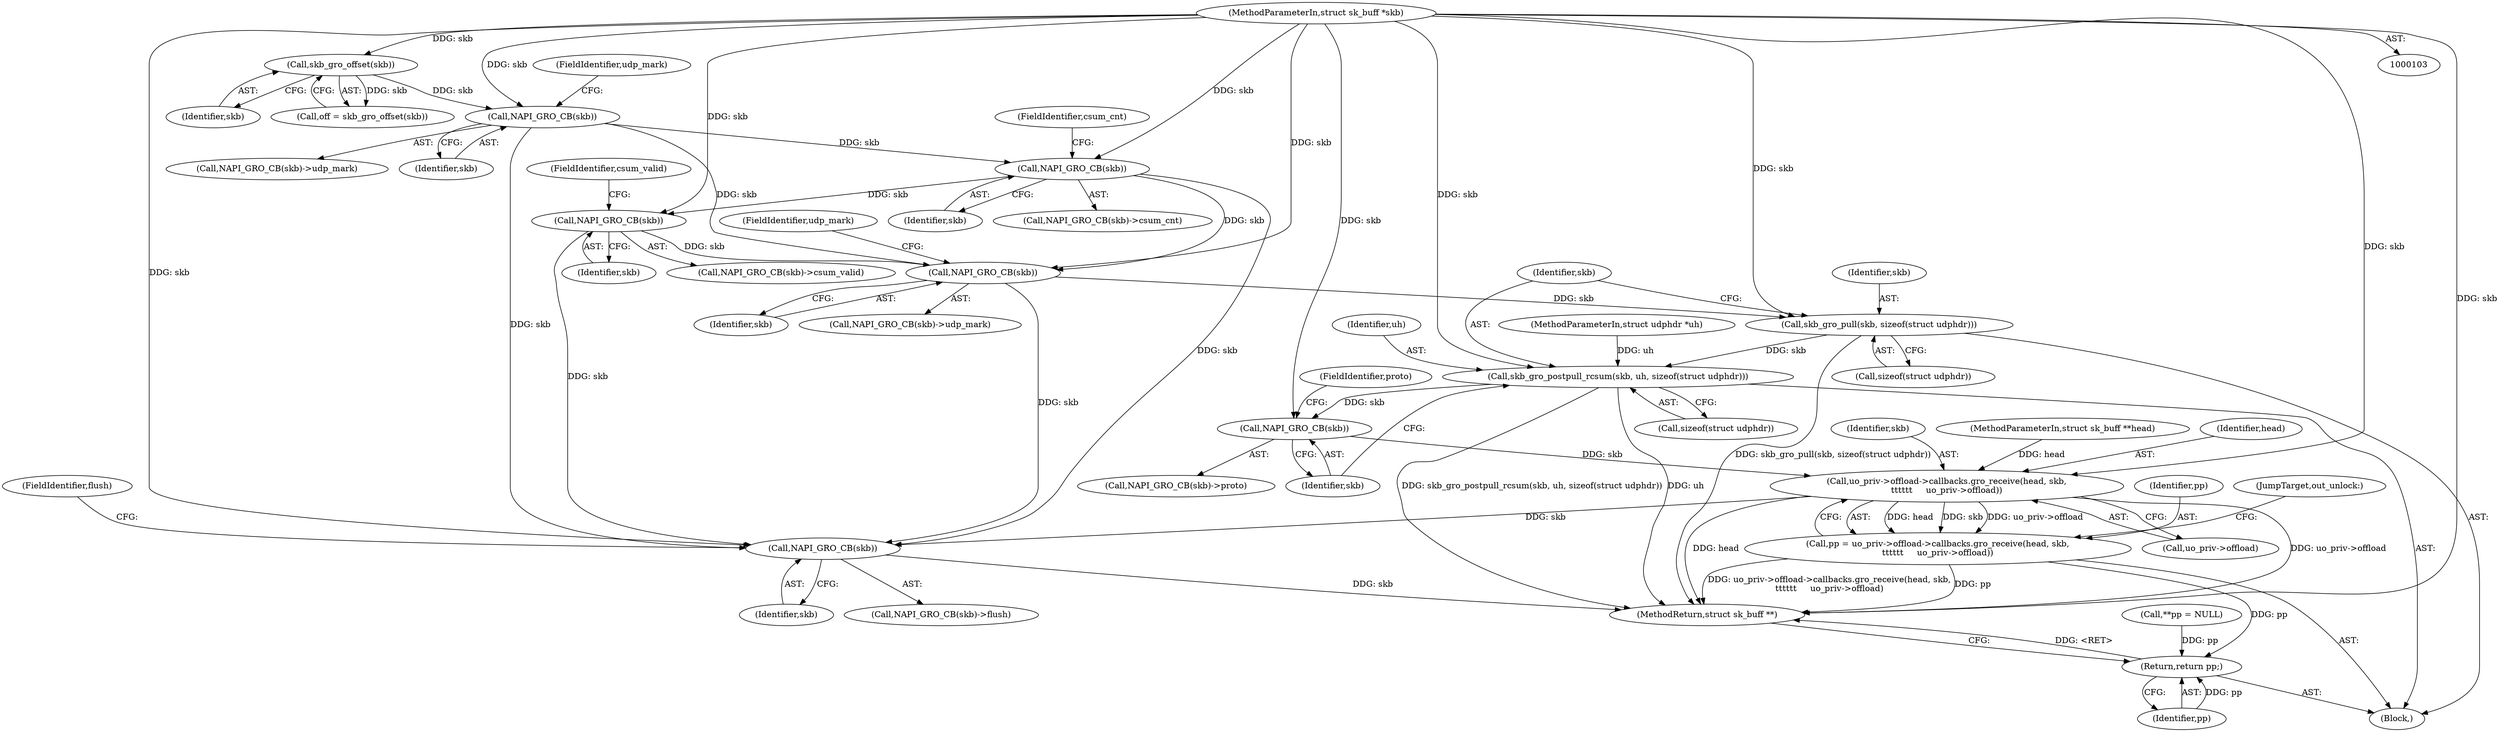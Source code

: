 digraph "1_linux_fac8e0f579695a3ecbc4d3cac369139d7f819971_1@del" {
"1000127" [label="(Call,NAPI_GRO_CB(skb))"];
"1000118" [label="(Call,skb_gro_offset(skb))"];
"1000105" [label="(MethodParameterIn,struct sk_buff *skb)"];
"1000139" [label="(Call,NAPI_GRO_CB(skb))"];
"1000145" [label="(Call,NAPI_GRO_CB(skb))"];
"1000151" [label="(Call,NAPI_GRO_CB(skb))"];
"1000268" [label="(Call,skb_gro_pull(skb, sizeof(struct udphdr)))"];
"1000272" [label="(Call,skb_gro_postpull_rcsum(skb, uh, sizeof(struct udphdr)))"];
"1000279" [label="(Call,NAPI_GRO_CB(skb))"];
"1000289" [label="(Call,uo_priv->offload->callbacks.gro_receive(head, skb,\n\t\t\t\t\t\t     uo_priv->offload))"];
"1000287" [label="(Call,pp = uo_priv->offload->callbacks.gro_receive(head, skb,\n\t\t\t\t\t\t     uo_priv->offload))"];
"1000304" [label="(Return,return pp;)"];
"1000300" [label="(Call,NAPI_GRO_CB(skb))"];
"1000111" [label="(Call,**pp = NULL)"];
"1000300" [label="(Call,NAPI_GRO_CB(skb))"];
"1000145" [label="(Call,NAPI_GRO_CB(skb))"];
"1000275" [label="(Call,sizeof(struct udphdr))"];
"1000302" [label="(FieldIdentifier,flush)"];
"1000272" [label="(Call,skb_gro_postpull_rcsum(skb, uh, sizeof(struct udphdr)))"];
"1000270" [label="(Call,sizeof(struct udphdr))"];
"1000273" [label="(Identifier,skb)"];
"1000128" [label="(Identifier,skb)"];
"1000291" [label="(Identifier,skb)"];
"1000268" [label="(Call,skb_gro_pull(skb, sizeof(struct udphdr)))"];
"1000138" [label="(Call,NAPI_GRO_CB(skb)->csum_cnt)"];
"1000129" [label="(FieldIdentifier,udp_mark)"];
"1000107" [label="(Block,)"];
"1000106" [label="(MethodParameterIn,struct udphdr *uh)"];
"1000153" [label="(FieldIdentifier,udp_mark)"];
"1000150" [label="(Call,NAPI_GRO_CB(skb)->udp_mark)"];
"1000274" [label="(Identifier,uh)"];
"1000288" [label="(Identifier,pp)"];
"1000304" [label="(Return,return pp;)"];
"1000119" [label="(Identifier,skb)"];
"1000144" [label="(Call,NAPI_GRO_CB(skb)->csum_valid)"];
"1000292" [label="(Call,uo_priv->offload)"];
"1000299" [label="(Call,NAPI_GRO_CB(skb)->flush)"];
"1000140" [label="(Identifier,skb)"];
"1000151" [label="(Call,NAPI_GRO_CB(skb))"];
"1000147" [label="(FieldIdentifier,csum_valid)"];
"1000301" [label="(Identifier,skb)"];
"1000306" [label="(MethodReturn,struct sk_buff **)"];
"1000295" [label="(JumpTarget,out_unlock:)"];
"1000116" [label="(Call,off = skb_gro_offset(skb))"];
"1000141" [label="(FieldIdentifier,csum_cnt)"];
"1000269" [label="(Identifier,skb)"];
"1000152" [label="(Identifier,skb)"];
"1000305" [label="(Identifier,pp)"];
"1000105" [label="(MethodParameterIn,struct sk_buff *skb)"];
"1000118" [label="(Call,skb_gro_offset(skb))"];
"1000127" [label="(Call,NAPI_GRO_CB(skb))"];
"1000104" [label="(MethodParameterIn,struct sk_buff **head)"];
"1000139" [label="(Call,NAPI_GRO_CB(skb))"];
"1000280" [label="(Identifier,skb)"];
"1000287" [label="(Call,pp = uo_priv->offload->callbacks.gro_receive(head, skb,\n\t\t\t\t\t\t     uo_priv->offload))"];
"1000290" [label="(Identifier,head)"];
"1000126" [label="(Call,NAPI_GRO_CB(skb)->udp_mark)"];
"1000146" [label="(Identifier,skb)"];
"1000281" [label="(FieldIdentifier,proto)"];
"1000279" [label="(Call,NAPI_GRO_CB(skb))"];
"1000289" [label="(Call,uo_priv->offload->callbacks.gro_receive(head, skb,\n\t\t\t\t\t\t     uo_priv->offload))"];
"1000278" [label="(Call,NAPI_GRO_CB(skb)->proto)"];
"1000127" -> "1000126"  [label="AST: "];
"1000127" -> "1000128"  [label="CFG: "];
"1000128" -> "1000127"  [label="AST: "];
"1000129" -> "1000127"  [label="CFG: "];
"1000118" -> "1000127"  [label="DDG: skb"];
"1000105" -> "1000127"  [label="DDG: skb"];
"1000127" -> "1000139"  [label="DDG: skb"];
"1000127" -> "1000151"  [label="DDG: skb"];
"1000127" -> "1000300"  [label="DDG: skb"];
"1000118" -> "1000116"  [label="AST: "];
"1000118" -> "1000119"  [label="CFG: "];
"1000119" -> "1000118"  [label="AST: "];
"1000116" -> "1000118"  [label="CFG: "];
"1000118" -> "1000116"  [label="DDG: skb"];
"1000105" -> "1000118"  [label="DDG: skb"];
"1000105" -> "1000103"  [label="AST: "];
"1000105" -> "1000306"  [label="DDG: skb"];
"1000105" -> "1000139"  [label="DDG: skb"];
"1000105" -> "1000145"  [label="DDG: skb"];
"1000105" -> "1000151"  [label="DDG: skb"];
"1000105" -> "1000268"  [label="DDG: skb"];
"1000105" -> "1000272"  [label="DDG: skb"];
"1000105" -> "1000279"  [label="DDG: skb"];
"1000105" -> "1000289"  [label="DDG: skb"];
"1000105" -> "1000300"  [label="DDG: skb"];
"1000139" -> "1000138"  [label="AST: "];
"1000139" -> "1000140"  [label="CFG: "];
"1000140" -> "1000139"  [label="AST: "];
"1000141" -> "1000139"  [label="CFG: "];
"1000139" -> "1000145"  [label="DDG: skb"];
"1000139" -> "1000151"  [label="DDG: skb"];
"1000139" -> "1000300"  [label="DDG: skb"];
"1000145" -> "1000144"  [label="AST: "];
"1000145" -> "1000146"  [label="CFG: "];
"1000146" -> "1000145"  [label="AST: "];
"1000147" -> "1000145"  [label="CFG: "];
"1000145" -> "1000151"  [label="DDG: skb"];
"1000145" -> "1000300"  [label="DDG: skb"];
"1000151" -> "1000150"  [label="AST: "];
"1000151" -> "1000152"  [label="CFG: "];
"1000152" -> "1000151"  [label="AST: "];
"1000153" -> "1000151"  [label="CFG: "];
"1000151" -> "1000268"  [label="DDG: skb"];
"1000151" -> "1000300"  [label="DDG: skb"];
"1000268" -> "1000107"  [label="AST: "];
"1000268" -> "1000270"  [label="CFG: "];
"1000269" -> "1000268"  [label="AST: "];
"1000270" -> "1000268"  [label="AST: "];
"1000273" -> "1000268"  [label="CFG: "];
"1000268" -> "1000306"  [label="DDG: skb_gro_pull(skb, sizeof(struct udphdr))"];
"1000268" -> "1000272"  [label="DDG: skb"];
"1000272" -> "1000107"  [label="AST: "];
"1000272" -> "1000275"  [label="CFG: "];
"1000273" -> "1000272"  [label="AST: "];
"1000274" -> "1000272"  [label="AST: "];
"1000275" -> "1000272"  [label="AST: "];
"1000280" -> "1000272"  [label="CFG: "];
"1000272" -> "1000306"  [label="DDG: uh"];
"1000272" -> "1000306"  [label="DDG: skb_gro_postpull_rcsum(skb, uh, sizeof(struct udphdr))"];
"1000106" -> "1000272"  [label="DDG: uh"];
"1000272" -> "1000279"  [label="DDG: skb"];
"1000279" -> "1000278"  [label="AST: "];
"1000279" -> "1000280"  [label="CFG: "];
"1000280" -> "1000279"  [label="AST: "];
"1000281" -> "1000279"  [label="CFG: "];
"1000279" -> "1000289"  [label="DDG: skb"];
"1000289" -> "1000287"  [label="AST: "];
"1000289" -> "1000292"  [label="CFG: "];
"1000290" -> "1000289"  [label="AST: "];
"1000291" -> "1000289"  [label="AST: "];
"1000292" -> "1000289"  [label="AST: "];
"1000287" -> "1000289"  [label="CFG: "];
"1000289" -> "1000306"  [label="DDG: uo_priv->offload"];
"1000289" -> "1000306"  [label="DDG: head"];
"1000289" -> "1000287"  [label="DDG: head"];
"1000289" -> "1000287"  [label="DDG: skb"];
"1000289" -> "1000287"  [label="DDG: uo_priv->offload"];
"1000104" -> "1000289"  [label="DDG: head"];
"1000289" -> "1000300"  [label="DDG: skb"];
"1000287" -> "1000107"  [label="AST: "];
"1000288" -> "1000287"  [label="AST: "];
"1000295" -> "1000287"  [label="CFG: "];
"1000287" -> "1000306"  [label="DDG: uo_priv->offload->callbacks.gro_receive(head, skb,\n\t\t\t\t\t\t     uo_priv->offload)"];
"1000287" -> "1000306"  [label="DDG: pp"];
"1000287" -> "1000304"  [label="DDG: pp"];
"1000304" -> "1000107"  [label="AST: "];
"1000304" -> "1000305"  [label="CFG: "];
"1000305" -> "1000304"  [label="AST: "];
"1000306" -> "1000304"  [label="CFG: "];
"1000304" -> "1000306"  [label="DDG: <RET>"];
"1000305" -> "1000304"  [label="DDG: pp"];
"1000111" -> "1000304"  [label="DDG: pp"];
"1000300" -> "1000299"  [label="AST: "];
"1000300" -> "1000301"  [label="CFG: "];
"1000301" -> "1000300"  [label="AST: "];
"1000302" -> "1000300"  [label="CFG: "];
"1000300" -> "1000306"  [label="DDG: skb"];
}
